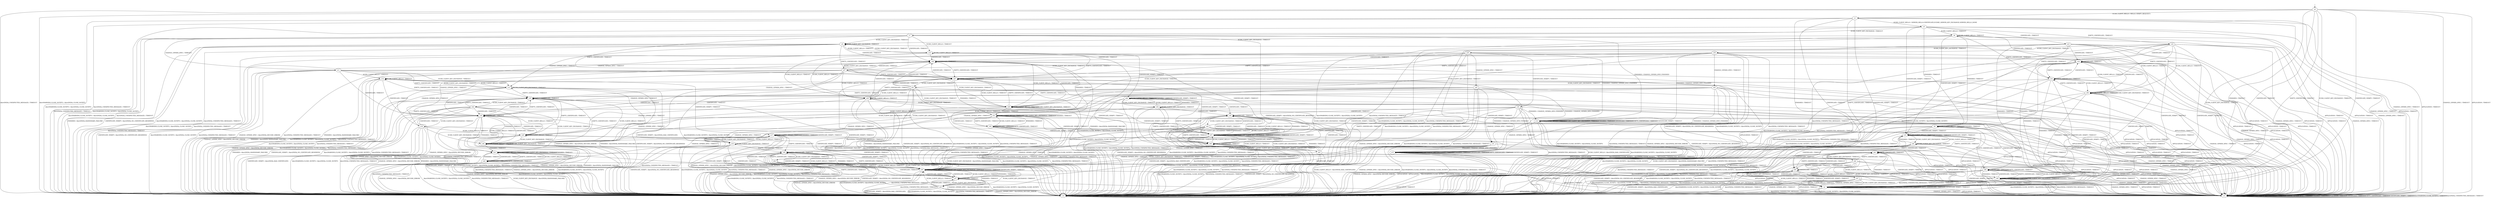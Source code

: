 digraph h7 {
s0 [label="s0"];
s1 [label="s1"];
s2 [label="s2"];
s3 [label="s3"];
s4 [label="s4"];
s5 [label="s5"];
s6 [label="s6"];
s7 [label="s7"];
s8 [label="s8"];
s23 [label="s23"];
s32 [label="s32"];
s33 [label="s33"];
s9 [label="s9"];
s10 [label="s10"];
s11 [label="s11"];
s12 [label="s12"];
s24 [label="s24"];
s25 [label="s25"];
s26 [label="s26"];
s34 [label="s34"];
s39 [label="s39"];
s40 [label="s40"];
s46 [label="s46"];
s47 [label="s47"];
s50 [label="s50"];
s56 [label="s56"];
s58 [label="s58"];
s61 [label="s61"];
s13 [label="s13"];
s14 [label="s14"];
s15 [label="s15"];
s16 [label="s16"];
s27 [label="s27"];
s28 [label="s28"];
s29 [label="s29"];
s30 [label="s30"];
s35 [label="s35"];
s41 [label="s41"];
s45 [label="s45"];
s48 [label="s48"];
s49 [label="s49"];
s51 [label="s51"];
s53 [label="s53"];
s64 [label="s64"];
s17 [label="s17"];
s18 [label="s18"];
s21 [label="s21"];
s31 [label="s31"];
s36 [label="s36"];
s38 [label="s38"];
s42 [label="s42"];
s52 [label="s52"];
s54 [label="s54"];
s55 [label="s55"];
s57 [label="s57"];
s60 [label="s60"];
s19 [label="s19"];
s20 [label="s20"];
s22 [label="s22"];
s37 [label="s37"];
s44 [label="s44"];
s59 [label="s59"];
s63 [label="s63"];
s43 [label="s43"];
s62 [label="s62"];
s0 -> s1 [label="ECDH_CLIENT_HELLO / HELLO_VERIFY_REQUEST+"];
s0 -> s2 [label="ECDH_CLIENT_KEY_EXCHANGE / TIMEOUT"];
s0 -> s3 [label="CHANGE_CIPHER_SPEC / TIMEOUT"];
s0 -> s2 [label="FINISHED / TIMEOUT"];
s0 -> s3 [label="APPLICATION / TIMEOUT"];
s0 -> s2 [label="CERTIFICATE / TIMEOUT"];
s0 -> s2 [label="EMPTY_CERTIFICATE / TIMEOUT"];
s0 -> s2 [label="CERTIFICATE_VERIFY / TIMEOUT"];
s0 -> s4 [label="Alert(WARNING,CLOSE_NOTIFY) / Alert(FATAL,CLOSE_NOTIFY)"];
s0 -> s4 [label="Alert(FATAL,UNEXPECTED_MESSAGE) / TIMEOUT"];
s1 -> s5 [label="ECDH_CLIENT_HELLO / SERVER_HELLO,CERTIFICATE,ECDHE_SERVER_KEY_EXCHANGE,SERVER_HELLO_DONE"];
s1 -> s2 [label="ECDH_CLIENT_KEY_EXCHANGE / TIMEOUT"];
s1 -> s3 [label="CHANGE_CIPHER_SPEC / TIMEOUT"];
s1 -> s2 [label="FINISHED / TIMEOUT"];
s1 -> s3 [label="APPLICATION / TIMEOUT"];
s1 -> s2 [label="CERTIFICATE / TIMEOUT"];
s1 -> s2 [label="EMPTY_CERTIFICATE / TIMEOUT"];
s1 -> s2 [label="CERTIFICATE_VERIFY / TIMEOUT"];
s1 -> s4 [label="Alert(WARNING,CLOSE_NOTIFY) / Alert(FATAL,CLOSE_NOTIFY)"];
s1 -> s4 [label="Alert(FATAL,UNEXPECTED_MESSAGE) / TIMEOUT"];
s2 -> s2 [label="ECDH_CLIENT_HELLO / TIMEOUT"];
s2 -> s2 [label="ECDH_CLIENT_KEY_EXCHANGE / TIMEOUT"];
s2 -> s3 [label="CHANGE_CIPHER_SPEC / TIMEOUT"];
s2 -> s2 [label="FINISHED / TIMEOUT"];
s2 -> s3 [label="APPLICATION / TIMEOUT"];
s2 -> s2 [label="CERTIFICATE / TIMEOUT"];
s2 -> s2 [label="EMPTY_CERTIFICATE / TIMEOUT"];
s2 -> s2 [label="CERTIFICATE_VERIFY / TIMEOUT"];
s2 -> s4 [label="Alert(WARNING,CLOSE_NOTIFY) / Alert(FATAL,CLOSE_NOTIFY)"];
s2 -> s4 [label="Alert(FATAL,UNEXPECTED_MESSAGE) / TIMEOUT"];
s3 -> s3 [label="ECDH_CLIENT_HELLO / TIMEOUT"];
s3 -> s3 [label="ECDH_CLIENT_KEY_EXCHANGE / TIMEOUT"];
s3 -> s3 [label="CHANGE_CIPHER_SPEC / TIMEOUT"];
s3 -> s3 [label="FINISHED / TIMEOUT"];
s3 -> s3 [label="APPLICATION / TIMEOUT"];
s3 -> s3 [label="CERTIFICATE / TIMEOUT"];
s3 -> s3 [label="EMPTY_CERTIFICATE / TIMEOUT"];
s3 -> s3 [label="CERTIFICATE_VERIFY / TIMEOUT"];
s3 -> s3 [label="Alert(WARNING,CLOSE_NOTIFY) / TIMEOUT"];
s3 -> s3 [label="Alert(FATAL,UNEXPECTED_MESSAGE) / TIMEOUT"];
s4 -> s4 [label="ECDH_CLIENT_HELLO / SOCKET_CLOSED"];
s4 -> s4 [label="ECDH_CLIENT_KEY_EXCHANGE / SOCKET_CLOSED"];
s4 -> s4 [label="CHANGE_CIPHER_SPEC / SOCKET_CLOSED"];
s4 -> s4 [label="FINISHED / SOCKET_CLOSED"];
s4 -> s4 [label="APPLICATION / SOCKET_CLOSED"];
s4 -> s4 [label="CERTIFICATE / SOCKET_CLOSED"];
s4 -> s4 [label="EMPTY_CERTIFICATE / SOCKET_CLOSED"];
s4 -> s4 [label="CERTIFICATE_VERIFY / SOCKET_CLOSED"];
s4 -> s4 [label="Alert(WARNING,CLOSE_NOTIFY) / SOCKET_CLOSED"];
s4 -> s4 [label="Alert(FATAL,UNEXPECTED_MESSAGE) / SOCKET_CLOSED"];
s5 -> s6 [label="ECDH_CLIENT_HELLO / TIMEOUT"];
s5 -> s7 [label="ECDH_CLIENT_KEY_EXCHANGE / TIMEOUT"];
s5 -> s3 [label="CHANGE_CIPHER_SPEC / TIMEOUT"];
s5 -> s8 [label="FINISHED / TIMEOUT"];
s5 -> s3 [label="APPLICATION / TIMEOUT"];
s5 -> s23 [label="CERTIFICATE / TIMEOUT"];
s5 -> s32 [label="EMPTY_CERTIFICATE / TIMEOUT"];
s5 -> s33 [label="CERTIFICATE_VERIFY / TIMEOUT"];
s5 -> s4 [label="Alert(WARNING,CLOSE_NOTIFY) / Alert(FATAL,CLOSE_NOTIFY)"];
s5 -> s4 [label="Alert(FATAL,UNEXPECTED_MESSAGE) / TIMEOUT"];
s6 -> s6 [label="ECDH_CLIENT_HELLO / TIMEOUT"];
s6 -> s9 [label="ECDH_CLIENT_KEY_EXCHANGE / TIMEOUT"];
s6 -> s3 [label="CHANGE_CIPHER_SPEC / TIMEOUT"];
s6 -> s8 [label="FINISHED / TIMEOUT"];
s6 -> s3 [label="APPLICATION / TIMEOUT"];
s6 -> s24 [label="CERTIFICATE / TIMEOUT"];
s6 -> s34 [label="EMPTY_CERTIFICATE / TIMEOUT"];
s6 -> s33 [label="CERTIFICATE_VERIFY / TIMEOUT"];
s6 -> s4 [label="Alert(WARNING,CLOSE_NOTIFY) / Alert(FATAL,CLOSE_NOTIFY)"];
s6 -> s4 [label="Alert(FATAL,UNEXPECTED_MESSAGE) / TIMEOUT"];
s7 -> s10 [label="ECDH_CLIENT_HELLO / TIMEOUT"];
s7 -> s9 [label="ECDH_CLIENT_KEY_EXCHANGE / TIMEOUT"];
s7 -> s11 [label="CHANGE_CIPHER_SPEC / TIMEOUT"];
s7 -> s12 [label="FINISHED / CHANGE_CIPHER_SPEC,FINISHED"];
s7 -> s3 [label="APPLICATION / TIMEOUT"];
s7 -> s46 [label="CERTIFICATE / TIMEOUT"];
s7 -> s47 [label="EMPTY_CERTIFICATE / TIMEOUT"];
s7 -> s4 [label="CERTIFICATE_VERIFY / Alert(FATAL,NO_CERTIFICATE_RESERVED)"];
s7 -> s4 [label="Alert(WARNING,CLOSE_NOTIFY) / Alert(FATAL,CLOSE_NOTIFY)"];
s7 -> s4 [label="Alert(FATAL,UNEXPECTED_MESSAGE) / TIMEOUT"];
s8 -> s8 [label="ECDH_CLIENT_HELLO / TIMEOUT"];
s8 -> s4 [label="ECDH_CLIENT_KEY_EXCHANGE / Alert(FATAL,HANDSHAKE_FAILURE)"];
s8 -> s3 [label="CHANGE_CIPHER_SPEC / TIMEOUT"];
s8 -> s8 [label="FINISHED / TIMEOUT"];
s8 -> s3 [label="APPLICATION / TIMEOUT"];
s8 -> s58 [label="CERTIFICATE / TIMEOUT"];
s8 -> s58 [label="EMPTY_CERTIFICATE / TIMEOUT"];
s8 -> s33 [label="CERTIFICATE_VERIFY / TIMEOUT"];
s8 -> s4 [label="Alert(WARNING,CLOSE_NOTIFY) / Alert(FATAL,CLOSE_NOTIFY)"];
s8 -> s4 [label="Alert(FATAL,UNEXPECTED_MESSAGE) / TIMEOUT"];
s23 -> s56 [label="ECDH_CLIENT_HELLO / TIMEOUT"];
s23 -> s25 [label="ECDH_CLIENT_KEY_EXCHANGE / TIMEOUT"];
s23 -> s3 [label="CHANGE_CIPHER_SPEC / TIMEOUT"];
s23 -> s26 [label="FINISHED / TIMEOUT"];
s23 -> s3 [label="APPLICATION / TIMEOUT"];
s23 -> s24 [label="CERTIFICATE / TIMEOUT"];
s23 -> s34 [label="EMPTY_CERTIFICATE / TIMEOUT"];
s23 -> s2 [label="CERTIFICATE_VERIFY / TIMEOUT"];
s23 -> s4 [label="Alert(WARNING,CLOSE_NOTIFY) / Alert(FATAL,CLOSE_NOTIFY)"];
s23 -> s4 [label="Alert(FATAL,UNEXPECTED_MESSAGE) / TIMEOUT"];
s32 -> s56 [label="ECDH_CLIENT_HELLO / TIMEOUT"];
s32 -> s39 [label="ECDH_CLIENT_KEY_EXCHANGE / TIMEOUT"];
s32 -> s3 [label="CHANGE_CIPHER_SPEC / TIMEOUT"];
s32 -> s26 [label="FINISHED / TIMEOUT"];
s32 -> s3 [label="APPLICATION / TIMEOUT"];
s32 -> s24 [label="CERTIFICATE / TIMEOUT"];
s32 -> s34 [label="EMPTY_CERTIFICATE / TIMEOUT"];
s32 -> s2 [label="CERTIFICATE_VERIFY / TIMEOUT"];
s32 -> s4 [label="Alert(WARNING,CLOSE_NOTIFY) / Alert(FATAL,CLOSE_NOTIFY)"];
s32 -> s4 [label="Alert(FATAL,UNEXPECTED_MESSAGE) / TIMEOUT"];
s33 -> s33 [label="ECDH_CLIENT_HELLO / TIMEOUT"];
s33 -> s40 [label="ECDH_CLIENT_KEY_EXCHANGE / TIMEOUT"];
s33 -> s3 [label="CHANGE_CIPHER_SPEC / TIMEOUT"];
s33 -> s33 [label="FINISHED / TIMEOUT"];
s33 -> s3 [label="APPLICATION / TIMEOUT"];
s33 -> s50 [label="CERTIFICATE / TIMEOUT"];
s33 -> s61 [label="EMPTY_CERTIFICATE / TIMEOUT"];
s33 -> s33 [label="CERTIFICATE_VERIFY / TIMEOUT"];
s33 -> s4 [label="Alert(WARNING,CLOSE_NOTIFY) / Alert(FATAL,CLOSE_NOTIFY)"];
s33 -> s4 [label="Alert(FATAL,UNEXPECTED_MESSAGE) / TIMEOUT"];
s9 -> s10 [label="ECDH_CLIENT_HELLO / TIMEOUT"];
s9 -> s9 [label="ECDH_CLIENT_KEY_EXCHANGE / TIMEOUT"];
s9 -> s13 [label="CHANGE_CIPHER_SPEC / TIMEOUT"];
s9 -> s4 [label="FINISHED / Alert(FATAL,HANDSHAKE_FAILURE)"];
s9 -> s3 [label="APPLICATION / TIMEOUT"];
s9 -> s46 [label="CERTIFICATE / TIMEOUT"];
s9 -> s47 [label="EMPTY_CERTIFICATE / TIMEOUT"];
s9 -> s4 [label="CERTIFICATE_VERIFY / Alert(FATAL,NO_CERTIFICATE_RESERVED)"];
s9 -> s4 [label="Alert(WARNING,CLOSE_NOTIFY) / Alert(FATAL,CLOSE_NOTIFY)"];
s9 -> s4 [label="Alert(FATAL,UNEXPECTED_MESSAGE) / TIMEOUT"];
s10 -> s10 [label="ECDH_CLIENT_HELLO / TIMEOUT"];
s10 -> s9 [label="ECDH_CLIENT_KEY_EXCHANGE / TIMEOUT"];
s10 -> s14 [label="CHANGE_CIPHER_SPEC / TIMEOUT"];
s10 -> s4 [label="FINISHED / Alert(FATAL,HANDSHAKE_FAILURE)"];
s10 -> s3 [label="APPLICATION / TIMEOUT"];
s10 -> s46 [label="CERTIFICATE / TIMEOUT"];
s10 -> s47 [label="EMPTY_CERTIFICATE / TIMEOUT"];
s10 -> s48 [label="CERTIFICATE_VERIFY / TIMEOUT"];
s10 -> s4 [label="Alert(WARNING,CLOSE_NOTIFY) / Alert(FATAL,CLOSE_NOTIFY)"];
s10 -> s4 [label="Alert(FATAL,UNEXPECTED_MESSAGE) / TIMEOUT"];
s11 -> s14 [label="ECDH_CLIENT_HELLO / TIMEOUT"];
s11 -> s13 [label="ECDH_CLIENT_KEY_EXCHANGE / TIMEOUT"];
s11 -> s4 [label="CHANGE_CIPHER_SPEC / Alert(FATAL,DECODE_ERROR)"];
s11 -> s15 [label="FINISHED / CHANGE_CIPHER_SPEC,FINISHED"];
s11 -> s3 [label="APPLICATION / TIMEOUT"];
s11 -> s16 [label="CERTIFICATE / TIMEOUT"];
s11 -> s35 [label="EMPTY_CERTIFICATE / TIMEOUT"];
s11 -> s4 [label="CERTIFICATE_VERIFY / Alert(FATAL,NO_CERTIFICATE_RESERVED)"];
s11 -> s4 [label="Alert(WARNING,CLOSE_NOTIFY) / Alert(FATAL,CLOSE_NOTIFY)"];
s11 -> s4 [label="Alert(FATAL,UNEXPECTED_MESSAGE) / TIMEOUT"];
s12 -> s12 [label="ECDH_CLIENT_HELLO / TIMEOUT"];
s12 -> s12 [label="ECDH_CLIENT_KEY_EXCHANGE / TIMEOUT"];
s12 -> s15 [label="CHANGE_CIPHER_SPEC / TIMEOUT"];
s12 -> s12 [label="FINISHED / TIMEOUT"];
s12 -> s4 [label="APPLICATION / APPLICATION"];
s12 -> s12 [label="CERTIFICATE / TIMEOUT"];
s12 -> s12 [label="EMPTY_CERTIFICATE / TIMEOUT"];
s12 -> s12 [label="CERTIFICATE_VERIFY / TIMEOUT"];
s12 -> s4 [label="Alert(WARNING,CLOSE_NOTIFY) / Alert(FATAL,CLOSE_NOTIFY)"];
s12 -> s4 [label="Alert(FATAL,UNEXPECTED_MESSAGE) / TIMEOUT"];
s24 -> s56 [label="ECDH_CLIENT_HELLO / TIMEOUT"];
s24 -> s27 [label="ECDH_CLIENT_KEY_EXCHANGE / TIMEOUT"];
s24 -> s3 [label="CHANGE_CIPHER_SPEC / TIMEOUT"];
s24 -> s26 [label="FINISHED / TIMEOUT"];
s24 -> s3 [label="APPLICATION / TIMEOUT"];
s24 -> s24 [label="CERTIFICATE / TIMEOUT"];
s24 -> s34 [label="EMPTY_CERTIFICATE / TIMEOUT"];
s24 -> s2 [label="CERTIFICATE_VERIFY / TIMEOUT"];
s24 -> s4 [label="Alert(WARNING,CLOSE_NOTIFY) / Alert(FATAL,CLOSE_NOTIFY)"];
s24 -> s4 [label="Alert(FATAL,UNEXPECTED_MESSAGE) / TIMEOUT"];
s25 -> s28 [label="ECDH_CLIENT_HELLO / TIMEOUT"];
s25 -> s49 [label="ECDH_CLIENT_KEY_EXCHANGE / TIMEOUT"];
s25 -> s29 [label="CHANGE_CIPHER_SPEC / TIMEOUT"];
s25 -> s12 [label="FINISHED / CHANGE_CIPHER_SPEC,FINISHED"];
s25 -> s3 [label="APPLICATION / TIMEOUT"];
s25 -> s46 [label="CERTIFICATE / TIMEOUT"];
s25 -> s47 [label="EMPTY_CERTIFICATE / TIMEOUT"];
s25 -> s30 [label="CERTIFICATE_VERIFY / TIMEOUT"];
s25 -> s4 [label="Alert(WARNING,CLOSE_NOTIFY) / Alert(FATAL,CLOSE_NOTIFY)"];
s25 -> s4 [label="Alert(FATAL,UNEXPECTED_MESSAGE) / TIMEOUT"];
s26 -> s26 [label="ECDH_CLIENT_HELLO / TIMEOUT"];
s26 -> s26 [label="ECDH_CLIENT_KEY_EXCHANGE / TIMEOUT"];
s26 -> s3 [label="CHANGE_CIPHER_SPEC / TIMEOUT"];
s26 -> s26 [label="FINISHED / TIMEOUT"];
s26 -> s3 [label="APPLICATION / TIMEOUT"];
s26 -> s58 [label="CERTIFICATE / TIMEOUT"];
s26 -> s58 [label="EMPTY_CERTIFICATE / TIMEOUT"];
s26 -> s2 [label="CERTIFICATE_VERIFY / TIMEOUT"];
s26 -> s4 [label="Alert(WARNING,CLOSE_NOTIFY) / Alert(FATAL,CLOSE_NOTIFY)"];
s26 -> s4 [label="Alert(FATAL,UNEXPECTED_MESSAGE) / TIMEOUT"];
s34 -> s56 [label="ECDH_CLIENT_HELLO / TIMEOUT"];
s34 -> s41 [label="ECDH_CLIENT_KEY_EXCHANGE / TIMEOUT"];
s34 -> s3 [label="CHANGE_CIPHER_SPEC / TIMEOUT"];
s34 -> s26 [label="FINISHED / TIMEOUT"];
s34 -> s3 [label="APPLICATION / TIMEOUT"];
s34 -> s24 [label="CERTIFICATE / TIMEOUT"];
s34 -> s34 [label="EMPTY_CERTIFICATE / TIMEOUT"];
s34 -> s2 [label="CERTIFICATE_VERIFY / TIMEOUT"];
s34 -> s4 [label="Alert(WARNING,CLOSE_NOTIFY) / Alert(FATAL,CLOSE_NOTIFY)"];
s34 -> s4 [label="Alert(FATAL,UNEXPECTED_MESSAGE) / TIMEOUT"];
s39 -> s28 [label="ECDH_CLIENT_HELLO / TIMEOUT"];
s39 -> s49 [label="ECDH_CLIENT_KEY_EXCHANGE / TIMEOUT"];
s39 -> s45 [label="CHANGE_CIPHER_SPEC / TIMEOUT"];
s39 -> s12 [label="FINISHED / CHANGE_CIPHER_SPEC,FINISHED"];
s39 -> s3 [label="APPLICATION / TIMEOUT"];
s39 -> s46 [label="CERTIFICATE / TIMEOUT"];
s39 -> s47 [label="EMPTY_CERTIFICATE / TIMEOUT"];
s39 -> s4 [label="CERTIFICATE_VERIFY / Alert(FATAL,NO_CERTIFICATE_RESERVED)"];
s39 -> s4 [label="Alert(WARNING,CLOSE_NOTIFY) / Alert(FATAL,CLOSE_NOTIFY)"];
s39 -> s4 [label="Alert(FATAL,UNEXPECTED_MESSAGE) / TIMEOUT"];
s40 -> s33 [label="ECDH_CLIENT_HELLO / TIMEOUT"];
s40 -> s40 [label="ECDH_CLIENT_KEY_EXCHANGE / TIMEOUT"];
s40 -> s3 [label="CHANGE_CIPHER_SPEC / TIMEOUT"];
s40 -> s33 [label="FINISHED / TIMEOUT"];
s40 -> s3 [label="APPLICATION / TIMEOUT"];
s40 -> s50 [label="CERTIFICATE / TIMEOUT"];
s40 -> s61 [label="EMPTY_CERTIFICATE / TIMEOUT"];
s40 -> s4 [label="CERTIFICATE_VERIFY / Alert(FATAL,NO_CERTIFICATE_RESERVED)"];
s40 -> s4 [label="Alert(WARNING,CLOSE_NOTIFY) / Alert(FATAL,CLOSE_NOTIFY)"];
s40 -> s4 [label="Alert(FATAL,UNEXPECTED_MESSAGE) / TIMEOUT"];
s46 -> s49 [label="ECDH_CLIENT_HELLO / TIMEOUT"];
s46 -> s27 [label="ECDH_CLIENT_KEY_EXCHANGE / TIMEOUT"];
s46 -> s16 [label="CHANGE_CIPHER_SPEC / TIMEOUT"];
s46 -> s51 [label="FINISHED / TIMEOUT"];
s46 -> s3 [label="APPLICATION / TIMEOUT"];
s46 -> s46 [label="CERTIFICATE / TIMEOUT"];
s46 -> s47 [label="EMPTY_CERTIFICATE / TIMEOUT"];
s46 -> s57 [label="CERTIFICATE_VERIFY / TIMEOUT"];
s46 -> s4 [label="Alert(WARNING,CLOSE_NOTIFY) / Alert(FATAL,CLOSE_NOTIFY)"];
s46 -> s4 [label="Alert(FATAL,UNEXPECTED_MESSAGE) / TIMEOUT"];
s47 -> s49 [label="ECDH_CLIENT_HELLO / TIMEOUT"];
s47 -> s41 [label="ECDH_CLIENT_KEY_EXCHANGE / TIMEOUT"];
s47 -> s35 [label="CHANGE_CIPHER_SPEC / TIMEOUT"];
s47 -> s51 [label="FINISHED / TIMEOUT"];
s47 -> s3 [label="APPLICATION / TIMEOUT"];
s47 -> s46 [label="CERTIFICATE / TIMEOUT"];
s47 -> s47 [label="EMPTY_CERTIFICATE / TIMEOUT"];
s47 -> s57 [label="CERTIFICATE_VERIFY / TIMEOUT"];
s47 -> s4 [label="Alert(WARNING,CLOSE_NOTIFY) / Alert(FATAL,CLOSE_NOTIFY)"];
s47 -> s4 [label="Alert(FATAL,UNEXPECTED_MESSAGE) / TIMEOUT"];
s50 -> s2 [label="ECDH_CLIENT_HELLO / TIMEOUT"];
s50 -> s53 [label="ECDH_CLIENT_KEY_EXCHANGE / TIMEOUT"];
s50 -> s3 [label="CHANGE_CIPHER_SPEC / TIMEOUT"];
s50 -> s2 [label="FINISHED / TIMEOUT"];
s50 -> s3 [label="APPLICATION / TIMEOUT"];
s50 -> s50 [label="CERTIFICATE / TIMEOUT"];
s50 -> s61 [label="EMPTY_CERTIFICATE / TIMEOUT"];
s50 -> s2 [label="CERTIFICATE_VERIFY / TIMEOUT"];
s50 -> s4 [label="Alert(WARNING,CLOSE_NOTIFY) / Alert(FATAL,CLOSE_NOTIFY)"];
s50 -> s4 [label="Alert(FATAL,UNEXPECTED_MESSAGE) / TIMEOUT"];
s56 -> s56 [label="ECDH_CLIENT_HELLO / TIMEOUT"];
s56 -> s56 [label="ECDH_CLIENT_KEY_EXCHANGE / TIMEOUT"];
s56 -> s3 [label="CHANGE_CIPHER_SPEC / TIMEOUT"];
s56 -> s26 [label="FINISHED / TIMEOUT"];
s56 -> s3 [label="APPLICATION / TIMEOUT"];
s56 -> s24 [label="CERTIFICATE / TIMEOUT"];
s56 -> s34 [label="EMPTY_CERTIFICATE / TIMEOUT"];
s56 -> s2 [label="CERTIFICATE_VERIFY / TIMEOUT"];
s56 -> s4 [label="Alert(WARNING,CLOSE_NOTIFY) / Alert(FATAL,CLOSE_NOTIFY)"];
s56 -> s4 [label="Alert(FATAL,UNEXPECTED_MESSAGE) / TIMEOUT"];
s58 -> s26 [label="ECDH_CLIENT_HELLO / TIMEOUT"];
s58 -> s4 [label="ECDH_CLIENT_KEY_EXCHANGE / Alert(FATAL,HANDSHAKE_FAILURE)"];
s58 -> s3 [label="CHANGE_CIPHER_SPEC / TIMEOUT"];
s58 -> s26 [label="FINISHED / TIMEOUT"];
s58 -> s3 [label="APPLICATION / TIMEOUT"];
s58 -> s58 [label="CERTIFICATE / TIMEOUT"];
s58 -> s58 [label="EMPTY_CERTIFICATE / TIMEOUT"];
s58 -> s2 [label="CERTIFICATE_VERIFY / TIMEOUT"];
s58 -> s4 [label="Alert(WARNING,CLOSE_NOTIFY) / Alert(FATAL,CLOSE_NOTIFY)"];
s58 -> s4 [label="Alert(FATAL,UNEXPECTED_MESSAGE) / TIMEOUT"];
s61 -> s2 [label="ECDH_CLIENT_HELLO / TIMEOUT"];
s61 -> s64 [label="ECDH_CLIENT_KEY_EXCHANGE / TIMEOUT"];
s61 -> s3 [label="CHANGE_CIPHER_SPEC / TIMEOUT"];
s61 -> s2 [label="FINISHED / TIMEOUT"];
s61 -> s3 [label="APPLICATION / TIMEOUT"];
s61 -> s50 [label="CERTIFICATE / TIMEOUT"];
s61 -> s61 [label="EMPTY_CERTIFICATE / TIMEOUT"];
s61 -> s2 [label="CERTIFICATE_VERIFY / TIMEOUT"];
s61 -> s4 [label="Alert(WARNING,CLOSE_NOTIFY) / Alert(FATAL,CLOSE_NOTIFY)"];
s61 -> s4 [label="Alert(FATAL,UNEXPECTED_MESSAGE) / TIMEOUT"];
s13 -> s14 [label="ECDH_CLIENT_HELLO / TIMEOUT"];
s13 -> s13 [label="ECDH_CLIENT_KEY_EXCHANGE / TIMEOUT"];
s13 -> s4 [label="CHANGE_CIPHER_SPEC / Alert(FATAL,DECODE_ERROR)"];
s13 -> s4 [label="FINISHED / Alert(FATAL,HANDSHAKE_FAILURE)"];
s13 -> s3 [label="APPLICATION / TIMEOUT"];
s13 -> s16 [label="CERTIFICATE / TIMEOUT"];
s13 -> s35 [label="EMPTY_CERTIFICATE / TIMEOUT"];
s13 -> s4 [label="CERTIFICATE_VERIFY / Alert(FATAL,NO_CERTIFICATE_RESERVED)"];
s13 -> s4 [label="Alert(WARNING,CLOSE_NOTIFY) / Alert(FATAL,CLOSE_NOTIFY)"];
s13 -> s4 [label="Alert(FATAL,UNEXPECTED_MESSAGE) / TIMEOUT"];
s14 -> s14 [label="ECDH_CLIENT_HELLO / TIMEOUT"];
s14 -> s13 [label="ECDH_CLIENT_KEY_EXCHANGE / TIMEOUT"];
s14 -> s4 [label="CHANGE_CIPHER_SPEC / Alert(FATAL,DECODE_ERROR)"];
s14 -> s4 [label="FINISHED / Alert(FATAL,HANDSHAKE_FAILURE)"];
s14 -> s3 [label="APPLICATION / TIMEOUT"];
s14 -> s16 [label="CERTIFICATE / TIMEOUT"];
s14 -> s35 [label="EMPTY_CERTIFICATE / TIMEOUT"];
s14 -> s17 [label="CERTIFICATE_VERIFY / TIMEOUT"];
s14 -> s4 [label="Alert(WARNING,CLOSE_NOTIFY) / Alert(FATAL,CLOSE_NOTIFY)"];
s14 -> s4 [label="Alert(FATAL,UNEXPECTED_MESSAGE) / TIMEOUT"];
s15 -> s15 [label="ECDH_CLIENT_HELLO / TIMEOUT"];
s15 -> s15 [label="ECDH_CLIENT_KEY_EXCHANGE / TIMEOUT"];
s15 -> s4 [label="CHANGE_CIPHER_SPEC / Alert(FATAL,DECODE_ERROR)"];
s15 -> s15 [label="FINISHED / TIMEOUT"];
s15 -> s4 [label="APPLICATION / APPLICATION"];
s15 -> s15 [label="CERTIFICATE / TIMEOUT"];
s15 -> s15 [label="EMPTY_CERTIFICATE / TIMEOUT"];
s15 -> s15 [label="CERTIFICATE_VERIFY / TIMEOUT"];
s15 -> s4 [label="Alert(WARNING,CLOSE_NOTIFY) / Alert(FATAL,CLOSE_NOTIFY)"];
s15 -> s4 [label="Alert(FATAL,UNEXPECTED_MESSAGE) / TIMEOUT"];
s16 -> s36 [label="ECDH_CLIENT_HELLO / TIMEOUT"];
s16 -> s18 [label="ECDH_CLIENT_KEY_EXCHANGE / TIMEOUT"];
s16 -> s4 [label="CHANGE_CIPHER_SPEC / Alert(FATAL,DECODE_ERROR)"];
s16 -> s21 [label="FINISHED / TIMEOUT"];
s16 -> s3 [label="APPLICATION / TIMEOUT"];
s16 -> s16 [label="CERTIFICATE / TIMEOUT"];
s16 -> s35 [label="EMPTY_CERTIFICATE / TIMEOUT"];
s16 -> s55 [label="CERTIFICATE_VERIFY / TIMEOUT"];
s16 -> s4 [label="Alert(WARNING,CLOSE_NOTIFY) / Alert(FATAL,CLOSE_NOTIFY)"];
s16 -> s4 [label="Alert(FATAL,UNEXPECTED_MESSAGE) / TIMEOUT"];
s27 -> s28 [label="ECDH_CLIENT_HELLO / TIMEOUT"];
s27 -> s49 [label="ECDH_CLIENT_KEY_EXCHANGE / TIMEOUT"];
s27 -> s18 [label="CHANGE_CIPHER_SPEC / TIMEOUT"];
s27 -> s4 [label="FINISHED / Alert(FATAL,HANDSHAKE_FAILURE)"];
s27 -> s3 [label="APPLICATION / TIMEOUT"];
s27 -> s46 [label="CERTIFICATE / TIMEOUT"];
s27 -> s47 [label="EMPTY_CERTIFICATE / TIMEOUT"];
s27 -> s4 [label="CERTIFICATE_VERIFY / Alert(FATAL,BAD_CERTIFICATE)"];
s27 -> s4 [label="Alert(WARNING,CLOSE_NOTIFY) / Alert(FATAL,CLOSE_NOTIFY)"];
s27 -> s4 [label="Alert(FATAL,UNEXPECTED_MESSAGE) / TIMEOUT"];
s28 -> s28 [label="ECDH_CLIENT_HELLO / TIMEOUT"];
s28 -> s49 [label="ECDH_CLIENT_KEY_EXCHANGE / TIMEOUT"];
s28 -> s20 [label="CHANGE_CIPHER_SPEC / TIMEOUT"];
s28 -> s4 [label="FINISHED / Alert(FATAL,HANDSHAKE_FAILURE)"];
s28 -> s3 [label="APPLICATION / TIMEOUT"];
s28 -> s46 [label="CERTIFICATE / TIMEOUT"];
s28 -> s47 [label="EMPTY_CERTIFICATE / TIMEOUT"];
s28 -> s57 [label="CERTIFICATE_VERIFY / TIMEOUT"];
s28 -> s4 [label="Alert(WARNING,CLOSE_NOTIFY) / Alert(FATAL,CLOSE_NOTIFY)"];
s28 -> s4 [label="Alert(FATAL,UNEXPECTED_MESSAGE) / TIMEOUT"];
s29 -> s20 [label="ECDH_CLIENT_HELLO / TIMEOUT"];
s29 -> s36 [label="ECDH_CLIENT_KEY_EXCHANGE / TIMEOUT"];
s29 -> s4 [label="CHANGE_CIPHER_SPEC / Alert(FATAL,DECODE_ERROR)"];
s29 -> s15 [label="FINISHED / CHANGE_CIPHER_SPEC,FINISHED"];
s29 -> s3 [label="APPLICATION / TIMEOUT"];
s29 -> s16 [label="CERTIFICATE / TIMEOUT"];
s29 -> s35 [label="EMPTY_CERTIFICATE / TIMEOUT"];
s29 -> s31 [label="CERTIFICATE_VERIFY / TIMEOUT"];
s29 -> s4 [label="Alert(WARNING,CLOSE_NOTIFY) / Alert(FATAL,CLOSE_NOTIFY)"];
s29 -> s4 [label="Alert(FATAL,UNEXPECTED_MESSAGE) / TIMEOUT"];
s30 -> s4 [label="ECDH_CLIENT_HELLO / Alert(FATAL,BAD_CERTIFICATE)"];
s30 -> s57 [label="ECDH_CLIENT_KEY_EXCHANGE / TIMEOUT"];
s30 -> s31 [label="CHANGE_CIPHER_SPEC / TIMEOUT"];
s30 -> s12 [label="FINISHED / CHANGE_CIPHER_SPEC,FINISHED"];
s30 -> s3 [label="APPLICATION / TIMEOUT"];
s30 -> s38 [label="CERTIFICATE / TIMEOUT"];
s30 -> s60 [label="EMPTY_CERTIFICATE / TIMEOUT"];
s30 -> s57 [label="CERTIFICATE_VERIFY / TIMEOUT"];
s30 -> s4 [label="Alert(WARNING,CLOSE_NOTIFY) / Alert(FATAL,CLOSE_NOTIFY)"];
s30 -> s4 [label="Alert(FATAL,UNEXPECTED_MESSAGE) / TIMEOUT"];
s35 -> s36 [label="ECDH_CLIENT_HELLO / TIMEOUT"];
s35 -> s42 [label="ECDH_CLIENT_KEY_EXCHANGE / TIMEOUT"];
s35 -> s4 [label="CHANGE_CIPHER_SPEC / Alert(FATAL,DECODE_ERROR)"];
s35 -> s21 [label="FINISHED / TIMEOUT"];
s35 -> s3 [label="APPLICATION / TIMEOUT"];
s35 -> s16 [label="CERTIFICATE / TIMEOUT"];
s35 -> s35 [label="EMPTY_CERTIFICATE / TIMEOUT"];
s35 -> s55 [label="CERTIFICATE_VERIFY / TIMEOUT"];
s35 -> s4 [label="Alert(WARNING,CLOSE_NOTIFY) / Alert(FATAL,CLOSE_NOTIFY)"];
s35 -> s4 [label="Alert(FATAL,UNEXPECTED_MESSAGE) / TIMEOUT"];
s41 -> s28 [label="ECDH_CLIENT_HELLO / TIMEOUT"];
s41 -> s49 [label="ECDH_CLIENT_KEY_EXCHANGE / TIMEOUT"];
s41 -> s42 [label="CHANGE_CIPHER_SPEC / TIMEOUT"];
s41 -> s4 [label="FINISHED / Alert(FATAL,HANDSHAKE_FAILURE)"];
s41 -> s3 [label="APPLICATION / TIMEOUT"];
s41 -> s46 [label="CERTIFICATE / TIMEOUT"];
s41 -> s47 [label="EMPTY_CERTIFICATE / TIMEOUT"];
s41 -> s4 [label="CERTIFICATE_VERIFY / Alert(FATAL,NO_CERTIFICATE_RESERVED)"];
s41 -> s4 [label="Alert(WARNING,CLOSE_NOTIFY) / Alert(FATAL,CLOSE_NOTIFY)"];
s41 -> s4 [label="Alert(FATAL,UNEXPECTED_MESSAGE) / TIMEOUT"];
s45 -> s20 [label="ECDH_CLIENT_HELLO / TIMEOUT"];
s45 -> s36 [label="ECDH_CLIENT_KEY_EXCHANGE / TIMEOUT"];
s45 -> s4 [label="CHANGE_CIPHER_SPEC / Alert(FATAL,DECODE_ERROR)"];
s45 -> s15 [label="FINISHED / CHANGE_CIPHER_SPEC,FINISHED"];
s45 -> s3 [label="APPLICATION / TIMEOUT"];
s45 -> s16 [label="CERTIFICATE / TIMEOUT"];
s45 -> s35 [label="EMPTY_CERTIFICATE / TIMEOUT"];
s45 -> s4 [label="CERTIFICATE_VERIFY / Alert(FATAL,NO_CERTIFICATE_RESERVED)"];
s45 -> s4 [label="Alert(WARNING,CLOSE_NOTIFY) / Alert(FATAL,CLOSE_NOTIFY)"];
s45 -> s4 [label="Alert(FATAL,UNEXPECTED_MESSAGE) / TIMEOUT"];
s48 -> s48 [label="ECDH_CLIENT_HELLO / TIMEOUT"];
s48 -> s52 [label="ECDH_CLIENT_KEY_EXCHANGE / TIMEOUT"];
s48 -> s17 [label="CHANGE_CIPHER_SPEC / TIMEOUT"];
s48 -> s48 [label="FINISHED / TIMEOUT"];
s48 -> s3 [label="APPLICATION / TIMEOUT"];
s48 -> s38 [label="CERTIFICATE / TIMEOUT"];
s48 -> s60 [label="EMPTY_CERTIFICATE / TIMEOUT"];
s48 -> s48 [label="CERTIFICATE_VERIFY / TIMEOUT"];
s48 -> s4 [label="Alert(WARNING,CLOSE_NOTIFY) / Alert(FATAL,CLOSE_NOTIFY)"];
s48 -> s4 [label="Alert(FATAL,UNEXPECTED_MESSAGE) / TIMEOUT"];
s49 -> s49 [label="ECDH_CLIENT_HELLO / TIMEOUT"];
s49 -> s49 [label="ECDH_CLIENT_KEY_EXCHANGE / TIMEOUT"];
s49 -> s36 [label="CHANGE_CIPHER_SPEC / TIMEOUT"];
s49 -> s51 [label="FINISHED / TIMEOUT"];
s49 -> s3 [label="APPLICATION / TIMEOUT"];
s49 -> s46 [label="CERTIFICATE / TIMEOUT"];
s49 -> s47 [label="EMPTY_CERTIFICATE / TIMEOUT"];
s49 -> s57 [label="CERTIFICATE_VERIFY / TIMEOUT"];
s49 -> s4 [label="Alert(WARNING,CLOSE_NOTIFY) / Alert(FATAL,CLOSE_NOTIFY)"];
s49 -> s4 [label="Alert(FATAL,UNEXPECTED_MESSAGE) / TIMEOUT"];
s51 -> s51 [label="ECDH_CLIENT_HELLO / TIMEOUT"];
s51 -> s51 [label="ECDH_CLIENT_KEY_EXCHANGE / TIMEOUT"];
s51 -> s21 [label="CHANGE_CIPHER_SPEC / TIMEOUT"];
s51 -> s51 [label="FINISHED / TIMEOUT"];
s51 -> s3 [label="APPLICATION / TIMEOUT"];
s51 -> s54 [label="CERTIFICATE / TIMEOUT"];
s51 -> s54 [label="EMPTY_CERTIFICATE / TIMEOUT"];
s51 -> s57 [label="CERTIFICATE_VERIFY / TIMEOUT"];
s51 -> s4 [label="Alert(WARNING,CLOSE_NOTIFY) / Alert(FATAL,CLOSE_NOTIFY)"];
s51 -> s4 [label="Alert(FATAL,UNEXPECTED_MESSAGE) / TIMEOUT"];
s53 -> s2 [label="ECDH_CLIENT_HELLO / TIMEOUT"];
s53 -> s2 [label="ECDH_CLIENT_KEY_EXCHANGE / TIMEOUT"];
s53 -> s3 [label="CHANGE_CIPHER_SPEC / TIMEOUT"];
s53 -> s2 [label="FINISHED / TIMEOUT"];
s53 -> s3 [label="APPLICATION / TIMEOUT"];
s53 -> s50 [label="CERTIFICATE / TIMEOUT"];
s53 -> s61 [label="EMPTY_CERTIFICATE / TIMEOUT"];
s53 -> s4 [label="CERTIFICATE_VERIFY / Alert(FATAL,BAD_CERTIFICATE)"];
s53 -> s4 [label="Alert(WARNING,CLOSE_NOTIFY) / Alert(FATAL,CLOSE_NOTIFY)"];
s53 -> s4 [label="Alert(FATAL,UNEXPECTED_MESSAGE) / TIMEOUT"];
s64 -> s2 [label="ECDH_CLIENT_HELLO / TIMEOUT"];
s64 -> s2 [label="ECDH_CLIENT_KEY_EXCHANGE / TIMEOUT"];
s64 -> s3 [label="CHANGE_CIPHER_SPEC / TIMEOUT"];
s64 -> s2 [label="FINISHED / TIMEOUT"];
s64 -> s3 [label="APPLICATION / TIMEOUT"];
s64 -> s50 [label="CERTIFICATE / TIMEOUT"];
s64 -> s61 [label="EMPTY_CERTIFICATE / TIMEOUT"];
s64 -> s4 [label="CERTIFICATE_VERIFY / Alert(FATAL,NO_CERTIFICATE_RESERVED)"];
s64 -> s4 [label="Alert(WARNING,CLOSE_NOTIFY) / Alert(FATAL,CLOSE_NOTIFY)"];
s64 -> s4 [label="Alert(FATAL,UNEXPECTED_MESSAGE) / TIMEOUT"];
s17 -> s17 [label="ECDH_CLIENT_HELLO / TIMEOUT"];
s17 -> s19 [label="ECDH_CLIENT_KEY_EXCHANGE / TIMEOUT"];
s17 -> s4 [label="CHANGE_CIPHER_SPEC / Alert(FATAL,DECODE_ERROR)"];
s17 -> s17 [label="FINISHED / TIMEOUT"];
s17 -> s3 [label="APPLICATION / TIMEOUT"];
s17 -> s37 [label="CERTIFICATE / TIMEOUT"];
s17 -> s59 [label="EMPTY_CERTIFICATE / TIMEOUT"];
s17 -> s17 [label="CERTIFICATE_VERIFY / TIMEOUT"];
s17 -> s4 [label="Alert(WARNING,CLOSE_NOTIFY) / Alert(FATAL,CLOSE_NOTIFY)"];
s17 -> s4 [label="Alert(FATAL,UNEXPECTED_MESSAGE) / TIMEOUT"];
s18 -> s20 [label="ECDH_CLIENT_HELLO / TIMEOUT"];
s18 -> s36 [label="ECDH_CLIENT_KEY_EXCHANGE / TIMEOUT"];
s18 -> s4 [label="CHANGE_CIPHER_SPEC / Alert(FATAL,DECODE_ERROR)"];
s18 -> s4 [label="FINISHED / Alert(FATAL,HANDSHAKE_FAILURE)"];
s18 -> s3 [label="APPLICATION / TIMEOUT"];
s18 -> s16 [label="CERTIFICATE / TIMEOUT"];
s18 -> s35 [label="EMPTY_CERTIFICATE / TIMEOUT"];
s18 -> s4 [label="CERTIFICATE_VERIFY / Alert(FATAL,BAD_CERTIFICATE)"];
s18 -> s4 [label="Alert(WARNING,CLOSE_NOTIFY) / Alert(FATAL,CLOSE_NOTIFY)"];
s18 -> s4 [label="Alert(FATAL,UNEXPECTED_MESSAGE) / TIMEOUT"];
s21 -> s21 [label="ECDH_CLIENT_HELLO / TIMEOUT"];
s21 -> s21 [label="ECDH_CLIENT_KEY_EXCHANGE / TIMEOUT"];
s21 -> s4 [label="CHANGE_CIPHER_SPEC / Alert(FATAL,DECODE_ERROR)"];
s21 -> s21 [label="FINISHED / TIMEOUT"];
s21 -> s3 [label="APPLICATION / TIMEOUT"];
s21 -> s22 [label="CERTIFICATE / TIMEOUT"];
s21 -> s22 [label="EMPTY_CERTIFICATE / TIMEOUT"];
s21 -> s55 [label="CERTIFICATE_VERIFY / TIMEOUT"];
s21 -> s4 [label="Alert(WARNING,CLOSE_NOTIFY) / Alert(FATAL,CLOSE_NOTIFY)"];
s21 -> s4 [label="Alert(FATAL,UNEXPECTED_MESSAGE) / TIMEOUT"];
s31 -> s4 [label="ECDH_CLIENT_HELLO / Alert(FATAL,BAD_CERTIFICATE)"];
s31 -> s55 [label="ECDH_CLIENT_KEY_EXCHANGE / TIMEOUT"];
s31 -> s4 [label="CHANGE_CIPHER_SPEC / Alert(FATAL,DECODE_ERROR)"];
s31 -> s15 [label="FINISHED / CHANGE_CIPHER_SPEC,FINISHED"];
s31 -> s3 [label="APPLICATION / TIMEOUT"];
s31 -> s37 [label="CERTIFICATE / TIMEOUT"];
s31 -> s59 [label="EMPTY_CERTIFICATE / TIMEOUT"];
s31 -> s55 [label="CERTIFICATE_VERIFY / TIMEOUT"];
s31 -> s4 [label="Alert(WARNING,CLOSE_NOTIFY) / Alert(FATAL,CLOSE_NOTIFY)"];
s31 -> s4 [label="Alert(FATAL,UNEXPECTED_MESSAGE) / TIMEOUT"];
s36 -> s36 [label="ECDH_CLIENT_HELLO / TIMEOUT"];
s36 -> s36 [label="ECDH_CLIENT_KEY_EXCHANGE / TIMEOUT"];
s36 -> s4 [label="CHANGE_CIPHER_SPEC / Alert(FATAL,DECODE_ERROR)"];
s36 -> s21 [label="FINISHED / TIMEOUT"];
s36 -> s3 [label="APPLICATION / TIMEOUT"];
s36 -> s16 [label="CERTIFICATE / TIMEOUT"];
s36 -> s35 [label="EMPTY_CERTIFICATE / TIMEOUT"];
s36 -> s55 [label="CERTIFICATE_VERIFY / TIMEOUT"];
s36 -> s4 [label="Alert(WARNING,CLOSE_NOTIFY) / Alert(FATAL,CLOSE_NOTIFY)"];
s36 -> s4 [label="Alert(FATAL,UNEXPECTED_MESSAGE) / TIMEOUT"];
s38 -> s57 [label="ECDH_CLIENT_HELLO / TIMEOUT"];
s38 -> s44 [label="ECDH_CLIENT_KEY_EXCHANGE / TIMEOUT"];
s38 -> s37 [label="CHANGE_CIPHER_SPEC / TIMEOUT"];
s38 -> s57 [label="FINISHED / TIMEOUT"];
s38 -> s3 [label="APPLICATION / TIMEOUT"];
s38 -> s38 [label="CERTIFICATE / TIMEOUT"];
s38 -> s60 [label="EMPTY_CERTIFICATE / TIMEOUT"];
s38 -> s57 [label="CERTIFICATE_VERIFY / TIMEOUT"];
s38 -> s4 [label="Alert(WARNING,CLOSE_NOTIFY) / Alert(FATAL,CLOSE_NOTIFY)"];
s38 -> s4 [label="Alert(FATAL,UNEXPECTED_MESSAGE) / TIMEOUT"];
s42 -> s20 [label="ECDH_CLIENT_HELLO / TIMEOUT"];
s42 -> s36 [label="ECDH_CLIENT_KEY_EXCHANGE / TIMEOUT"];
s42 -> s4 [label="CHANGE_CIPHER_SPEC / Alert(FATAL,DECODE_ERROR)"];
s42 -> s4 [label="FINISHED / Alert(FATAL,HANDSHAKE_FAILURE)"];
s42 -> s3 [label="APPLICATION / TIMEOUT"];
s42 -> s16 [label="CERTIFICATE / TIMEOUT"];
s42 -> s35 [label="EMPTY_CERTIFICATE / TIMEOUT"];
s42 -> s4 [label="CERTIFICATE_VERIFY / Alert(FATAL,NO_CERTIFICATE_RESERVED)"];
s42 -> s4 [label="Alert(WARNING,CLOSE_NOTIFY) / Alert(FATAL,CLOSE_NOTIFY)"];
s42 -> s4 [label="Alert(FATAL,UNEXPECTED_MESSAGE) / TIMEOUT"];
s52 -> s48 [label="ECDH_CLIENT_HELLO / TIMEOUT"];
s52 -> s52 [label="ECDH_CLIENT_KEY_EXCHANGE / TIMEOUT"];
s52 -> s19 [label="CHANGE_CIPHER_SPEC / TIMEOUT"];
s52 -> s48 [label="FINISHED / TIMEOUT"];
s52 -> s3 [label="APPLICATION / TIMEOUT"];
s52 -> s38 [label="CERTIFICATE / TIMEOUT"];
s52 -> s60 [label="EMPTY_CERTIFICATE / TIMEOUT"];
s52 -> s4 [label="CERTIFICATE_VERIFY / Alert(FATAL,NO_CERTIFICATE_RESERVED)"];
s52 -> s4 [label="Alert(WARNING,CLOSE_NOTIFY) / Alert(FATAL,CLOSE_NOTIFY)"];
s52 -> s4 [label="Alert(FATAL,UNEXPECTED_MESSAGE) / TIMEOUT"];
s54 -> s51 [label="ECDH_CLIENT_HELLO / TIMEOUT"];
s54 -> s4 [label="ECDH_CLIENT_KEY_EXCHANGE / Alert(FATAL,HANDSHAKE_FAILURE)"];
s54 -> s22 [label="CHANGE_CIPHER_SPEC / TIMEOUT"];
s54 -> s51 [label="FINISHED / TIMEOUT"];
s54 -> s3 [label="APPLICATION / TIMEOUT"];
s54 -> s54 [label="CERTIFICATE / TIMEOUT"];
s54 -> s54 [label="EMPTY_CERTIFICATE / TIMEOUT"];
s54 -> s57 [label="CERTIFICATE_VERIFY / TIMEOUT"];
s54 -> s4 [label="Alert(WARNING,CLOSE_NOTIFY) / Alert(FATAL,CLOSE_NOTIFY)"];
s54 -> s4 [label="Alert(FATAL,UNEXPECTED_MESSAGE) / TIMEOUT"];
s55 -> s55 [label="ECDH_CLIENT_HELLO / TIMEOUT"];
s55 -> s55 [label="ECDH_CLIENT_KEY_EXCHANGE / TIMEOUT"];
s55 -> s4 [label="CHANGE_CIPHER_SPEC / Alert(FATAL,DECODE_ERROR)"];
s55 -> s55 [label="FINISHED / TIMEOUT"];
s55 -> s3 [label="APPLICATION / TIMEOUT"];
s55 -> s37 [label="CERTIFICATE / TIMEOUT"];
s55 -> s59 [label="EMPTY_CERTIFICATE / TIMEOUT"];
s55 -> s55 [label="CERTIFICATE_VERIFY / TIMEOUT"];
s55 -> s4 [label="Alert(WARNING,CLOSE_NOTIFY) / Alert(FATAL,CLOSE_NOTIFY)"];
s55 -> s4 [label="Alert(FATAL,UNEXPECTED_MESSAGE) / TIMEOUT"];
s57 -> s57 [label="ECDH_CLIENT_HELLO / TIMEOUT"];
s57 -> s57 [label="ECDH_CLIENT_KEY_EXCHANGE / TIMEOUT"];
s57 -> s55 [label="CHANGE_CIPHER_SPEC / TIMEOUT"];
s57 -> s57 [label="FINISHED / TIMEOUT"];
s57 -> s3 [label="APPLICATION / TIMEOUT"];
s57 -> s38 [label="CERTIFICATE / TIMEOUT"];
s57 -> s60 [label="EMPTY_CERTIFICATE / TIMEOUT"];
s57 -> s57 [label="CERTIFICATE_VERIFY / TIMEOUT"];
s57 -> s4 [label="Alert(WARNING,CLOSE_NOTIFY) / Alert(FATAL,CLOSE_NOTIFY)"];
s57 -> s4 [label="Alert(FATAL,UNEXPECTED_MESSAGE) / TIMEOUT"];
s60 -> s57 [label="ECDH_CLIENT_HELLO / TIMEOUT"];
s60 -> s63 [label="ECDH_CLIENT_KEY_EXCHANGE / TIMEOUT"];
s60 -> s59 [label="CHANGE_CIPHER_SPEC / TIMEOUT"];
s60 -> s57 [label="FINISHED / TIMEOUT"];
s60 -> s3 [label="APPLICATION / TIMEOUT"];
s60 -> s38 [label="CERTIFICATE / TIMEOUT"];
s60 -> s60 [label="EMPTY_CERTIFICATE / TIMEOUT"];
s60 -> s57 [label="CERTIFICATE_VERIFY / TIMEOUT"];
s60 -> s4 [label="Alert(WARNING,CLOSE_NOTIFY) / Alert(FATAL,CLOSE_NOTIFY)"];
s60 -> s4 [label="Alert(FATAL,UNEXPECTED_MESSAGE) / TIMEOUT"];
s19 -> s17 [label="ECDH_CLIENT_HELLO / TIMEOUT"];
s19 -> s19 [label="ECDH_CLIENT_KEY_EXCHANGE / TIMEOUT"];
s19 -> s4 [label="CHANGE_CIPHER_SPEC / Alert(FATAL,DECODE_ERROR)"];
s19 -> s17 [label="FINISHED / TIMEOUT"];
s19 -> s3 [label="APPLICATION / TIMEOUT"];
s19 -> s37 [label="CERTIFICATE / TIMEOUT"];
s19 -> s59 [label="EMPTY_CERTIFICATE / TIMEOUT"];
s19 -> s4 [label="CERTIFICATE_VERIFY / Alert(FATAL,NO_CERTIFICATE_RESERVED)"];
s19 -> s4 [label="Alert(WARNING,CLOSE_NOTIFY) / Alert(FATAL,CLOSE_NOTIFY)"];
s19 -> s4 [label="Alert(FATAL,UNEXPECTED_MESSAGE) / TIMEOUT"];
s20 -> s20 [label="ECDH_CLIENT_HELLO / TIMEOUT"];
s20 -> s36 [label="ECDH_CLIENT_KEY_EXCHANGE / TIMEOUT"];
s20 -> s4 [label="CHANGE_CIPHER_SPEC / Alert(FATAL,DECODE_ERROR)"];
s20 -> s4 [label="FINISHED / Alert(FATAL,HANDSHAKE_FAILURE)"];
s20 -> s3 [label="APPLICATION / TIMEOUT"];
s20 -> s16 [label="CERTIFICATE / TIMEOUT"];
s20 -> s35 [label="EMPTY_CERTIFICATE / TIMEOUT"];
s20 -> s55 [label="CERTIFICATE_VERIFY / TIMEOUT"];
s20 -> s4 [label="Alert(WARNING,CLOSE_NOTIFY) / Alert(FATAL,CLOSE_NOTIFY)"];
s20 -> s4 [label="Alert(FATAL,UNEXPECTED_MESSAGE) / TIMEOUT"];
s22 -> s21 [label="ECDH_CLIENT_HELLO / TIMEOUT"];
s22 -> s4 [label="ECDH_CLIENT_KEY_EXCHANGE / Alert(FATAL,HANDSHAKE_FAILURE)"];
s22 -> s4 [label="CHANGE_CIPHER_SPEC / Alert(FATAL,DECODE_ERROR)"];
s22 -> s21 [label="FINISHED / TIMEOUT"];
s22 -> s3 [label="APPLICATION / TIMEOUT"];
s22 -> s22 [label="CERTIFICATE / TIMEOUT"];
s22 -> s22 [label="EMPTY_CERTIFICATE / TIMEOUT"];
s22 -> s55 [label="CERTIFICATE_VERIFY / TIMEOUT"];
s22 -> s4 [label="Alert(WARNING,CLOSE_NOTIFY) / Alert(FATAL,CLOSE_NOTIFY)"];
s22 -> s4 [label="Alert(FATAL,UNEXPECTED_MESSAGE) / TIMEOUT"];
s37 -> s55 [label="ECDH_CLIENT_HELLO / TIMEOUT"];
s37 -> s43 [label="ECDH_CLIENT_KEY_EXCHANGE / TIMEOUT"];
s37 -> s4 [label="CHANGE_CIPHER_SPEC / Alert(FATAL,DECODE_ERROR)"];
s37 -> s55 [label="FINISHED / TIMEOUT"];
s37 -> s3 [label="APPLICATION / TIMEOUT"];
s37 -> s37 [label="CERTIFICATE / TIMEOUT"];
s37 -> s59 [label="EMPTY_CERTIFICATE / TIMEOUT"];
s37 -> s55 [label="CERTIFICATE_VERIFY / TIMEOUT"];
s37 -> s4 [label="Alert(WARNING,CLOSE_NOTIFY) / Alert(FATAL,CLOSE_NOTIFY)"];
s37 -> s4 [label="Alert(FATAL,UNEXPECTED_MESSAGE) / TIMEOUT"];
s44 -> s57 [label="ECDH_CLIENT_HELLO / TIMEOUT"];
s44 -> s57 [label="ECDH_CLIENT_KEY_EXCHANGE / TIMEOUT"];
s44 -> s43 [label="CHANGE_CIPHER_SPEC / TIMEOUT"];
s44 -> s57 [label="FINISHED / TIMEOUT"];
s44 -> s3 [label="APPLICATION / TIMEOUT"];
s44 -> s38 [label="CERTIFICATE / TIMEOUT"];
s44 -> s60 [label="EMPTY_CERTIFICATE / TIMEOUT"];
s44 -> s4 [label="CERTIFICATE_VERIFY / Alert(FATAL,BAD_CERTIFICATE)"];
s44 -> s4 [label="Alert(WARNING,CLOSE_NOTIFY) / Alert(FATAL,CLOSE_NOTIFY)"];
s44 -> s4 [label="Alert(FATAL,UNEXPECTED_MESSAGE) / TIMEOUT"];
s59 -> s55 [label="ECDH_CLIENT_HELLO / TIMEOUT"];
s59 -> s62 [label="ECDH_CLIENT_KEY_EXCHANGE / TIMEOUT"];
s59 -> s4 [label="CHANGE_CIPHER_SPEC / Alert(FATAL,DECODE_ERROR)"];
s59 -> s55 [label="FINISHED / TIMEOUT"];
s59 -> s3 [label="APPLICATION / TIMEOUT"];
s59 -> s37 [label="CERTIFICATE / TIMEOUT"];
s59 -> s59 [label="EMPTY_CERTIFICATE / TIMEOUT"];
s59 -> s55 [label="CERTIFICATE_VERIFY / TIMEOUT"];
s59 -> s4 [label="Alert(WARNING,CLOSE_NOTIFY) / Alert(FATAL,CLOSE_NOTIFY)"];
s59 -> s4 [label="Alert(FATAL,UNEXPECTED_MESSAGE) / TIMEOUT"];
s63 -> s57 [label="ECDH_CLIENT_HELLO / TIMEOUT"];
s63 -> s57 [label="ECDH_CLIENT_KEY_EXCHANGE / TIMEOUT"];
s63 -> s62 [label="CHANGE_CIPHER_SPEC / TIMEOUT"];
s63 -> s57 [label="FINISHED / TIMEOUT"];
s63 -> s3 [label="APPLICATION / TIMEOUT"];
s63 -> s38 [label="CERTIFICATE / TIMEOUT"];
s63 -> s60 [label="EMPTY_CERTIFICATE / TIMEOUT"];
s63 -> s4 [label="CERTIFICATE_VERIFY / Alert(FATAL,NO_CERTIFICATE_RESERVED)"];
s63 -> s4 [label="Alert(WARNING,CLOSE_NOTIFY) / Alert(FATAL,CLOSE_NOTIFY)"];
s63 -> s4 [label="Alert(FATAL,UNEXPECTED_MESSAGE) / TIMEOUT"];
s43 -> s55 [label="ECDH_CLIENT_HELLO / TIMEOUT"];
s43 -> s55 [label="ECDH_CLIENT_KEY_EXCHANGE / TIMEOUT"];
s43 -> s4 [label="CHANGE_CIPHER_SPEC / Alert(FATAL,DECODE_ERROR)"];
s43 -> s55 [label="FINISHED / TIMEOUT"];
s43 -> s3 [label="APPLICATION / TIMEOUT"];
s43 -> s37 [label="CERTIFICATE / TIMEOUT"];
s43 -> s59 [label="EMPTY_CERTIFICATE / TIMEOUT"];
s43 -> s4 [label="CERTIFICATE_VERIFY / Alert(FATAL,BAD_CERTIFICATE)"];
s43 -> s4 [label="Alert(WARNING,CLOSE_NOTIFY) / Alert(FATAL,CLOSE_NOTIFY)"];
s43 -> s4 [label="Alert(FATAL,UNEXPECTED_MESSAGE) / TIMEOUT"];
s62 -> s55 [label="ECDH_CLIENT_HELLO / TIMEOUT"];
s62 -> s55 [label="ECDH_CLIENT_KEY_EXCHANGE / TIMEOUT"];
s62 -> s4 [label="CHANGE_CIPHER_SPEC / Alert(FATAL,DECODE_ERROR)"];
s62 -> s55 [label="FINISHED / TIMEOUT"];
s62 -> s3 [label="APPLICATION / TIMEOUT"];
s62 -> s37 [label="CERTIFICATE / TIMEOUT"];
s62 -> s59 [label="EMPTY_CERTIFICATE / TIMEOUT"];
s62 -> s4 [label="CERTIFICATE_VERIFY / Alert(FATAL,NO_CERTIFICATE_RESERVED)"];
s62 -> s4 [label="Alert(WARNING,CLOSE_NOTIFY) / Alert(FATAL,CLOSE_NOTIFY)"];
s62 -> s4 [label="Alert(FATAL,UNEXPECTED_MESSAGE) / TIMEOUT"];
__start0 [shape=none, label=""];
__start0 -> s0 [label=""];
}
